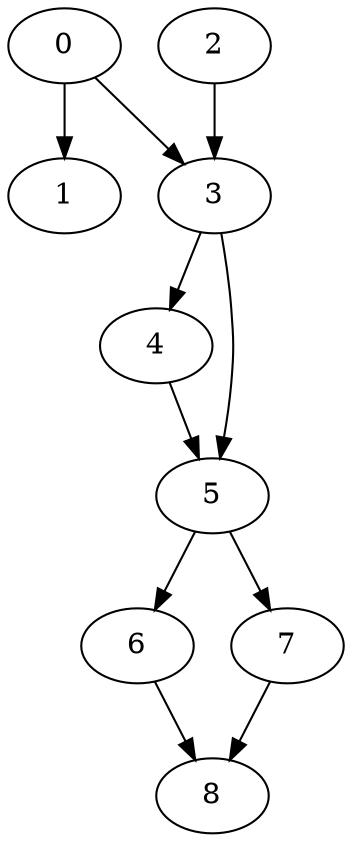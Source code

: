 digraph {
	0
	1
	2
	3
	4
	5
	6
	7
	8
	3 -> 5
	4 -> 5
	5 -> 6
	3 -> 4
	6 -> 8
	7 -> 8
	0 -> 1
	0 -> 3
	2 -> 3
	5 -> 7
}
